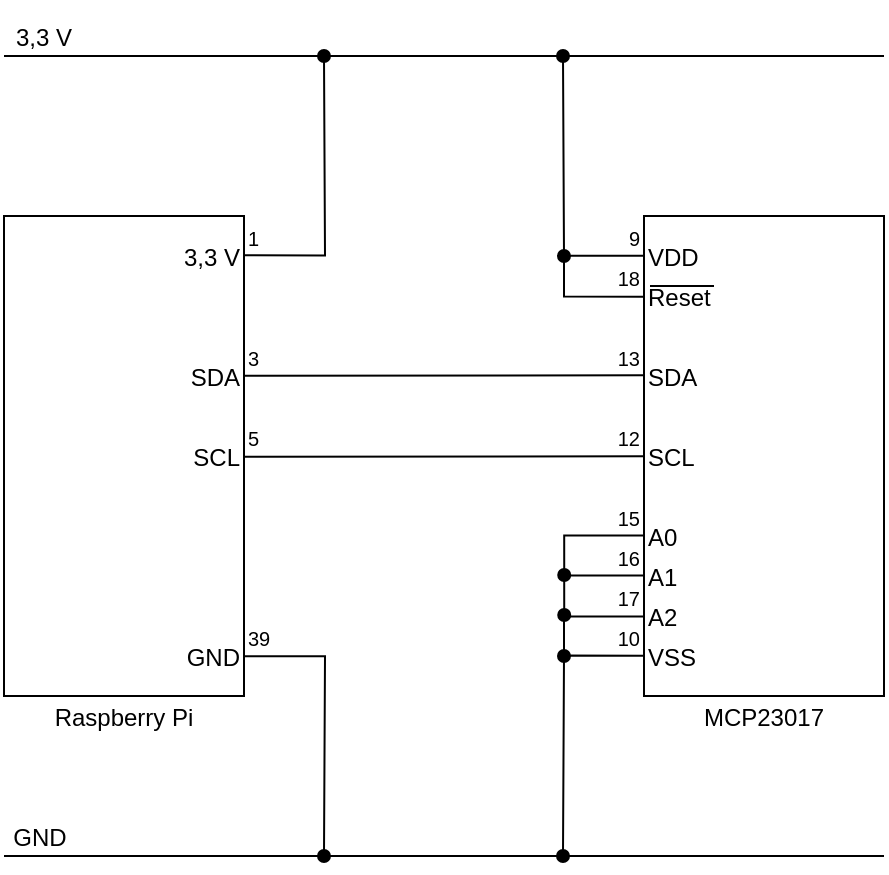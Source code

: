 <mxfile version="12.0.0" type="device" pages="1"><diagram name="Page-1" id="16e2658f-23c8-b752-8be9-c03fbebb8bbe"><mxGraphModel dx="1060" dy="746" grid="1" gridSize="10" guides="1" tooltips="1" connect="1" arrows="1" fold="1" page="1" pageScale="1" pageWidth="1100" pageHeight="850" background="#ffffff" math="0" shadow="0"><root><mxCell id="0"/><mxCell id="1" parent="0"/><mxCell id="bpv7cmJF5Oj84TtITdVI-1" value="" style="rounded=0;whiteSpace=wrap;html=1;" vertex="1" parent="1"><mxGeometry x="80" y="160" width="120" height="240" as="geometry"/></mxCell><mxCell id="bpv7cmJF5Oj84TtITdVI-2" value="" style="rounded=0;whiteSpace=wrap;html=1;" vertex="1" parent="1"><mxGeometry x="400" y="160" width="120" height="240" as="geometry"/></mxCell><mxCell id="bpv7cmJF5Oj84TtITdVI-3" value="" style="endArrow=none;html=1;" edge="1" parent="1"><mxGeometry width="50" height="50" relative="1" as="geometry"><mxPoint x="80" y="480" as="sourcePoint"/><mxPoint x="520" y="480" as="targetPoint"/></mxGeometry></mxCell><mxCell id="bpv7cmJF5Oj84TtITdVI-9" value="" style="endArrow=oval;html=1;exitX=1;exitY=0.917;exitDx=0;exitDy=0;exitPerimeter=0;edgeStyle=orthogonalEdgeStyle;rounded=0;endFill=1;" edge="1" parent="1" source="bpv7cmJF5Oj84TtITdVI-1"><mxGeometry width="50" height="50" relative="1" as="geometry"><mxPoint x="250" y="420" as="sourcePoint"/><mxPoint x="240" y="480" as="targetPoint"/></mxGeometry></mxCell><mxCell id="bpv7cmJF5Oj84TtITdVI-10" value="" style="endArrow=none;html=1;" edge="1" parent="1"><mxGeometry width="50" height="50" relative="1" as="geometry"><mxPoint x="80" y="80" as="sourcePoint"/><mxPoint x="520" y="80" as="targetPoint"/></mxGeometry></mxCell><mxCell id="bpv7cmJF5Oj84TtITdVI-13" value="" style="endArrow=oval;html=1;edgeStyle=orthogonalEdgeStyle;rounded=0;endFill=1;exitX=1.001;exitY=0.082;exitDx=0;exitDy=0;exitPerimeter=0;" edge="1" parent="1" source="bpv7cmJF5Oj84TtITdVI-1"><mxGeometry width="50" height="50" relative="1" as="geometry"><mxPoint x="210" y="182" as="sourcePoint"/><mxPoint x="240" y="80" as="targetPoint"/></mxGeometry></mxCell><mxCell id="bpv7cmJF5Oj84TtITdVI-14" value="" style="endArrow=oval;html=1;edgeStyle=orthogonalEdgeStyle;rounded=0;endFill=1;exitX=-0.003;exitY=0.083;exitDx=0;exitDy=0;exitPerimeter=0;" edge="1" parent="1" source="bpv7cmJF5Oj84TtITdVI-2"><mxGeometry width="50" height="50" relative="1" as="geometry"><mxPoint x="319.81" y="179.966" as="sourcePoint"/><mxPoint x="359.5" y="80" as="targetPoint"/></mxGeometry></mxCell><mxCell id="bpv7cmJF5Oj84TtITdVI-15" value="" style="endArrow=oval;html=1;exitX=0.002;exitY=0.916;exitDx=0;exitDy=0;exitPerimeter=0;edgeStyle=orthogonalEdgeStyle;rounded=0;endFill=1;" edge="1" parent="1" source="bpv7cmJF5Oj84TtITdVI-2"><mxGeometry width="50" height="50" relative="1" as="geometry"><mxPoint x="319.81" y="379.966" as="sourcePoint"/><mxPoint x="359.5" y="480" as="targetPoint"/></mxGeometry></mxCell><mxCell id="bpv7cmJF5Oj84TtITdVI-16" value="" style="endArrow=none;html=1;exitX=1;exitY=0.333;exitDx=0;exitDy=0;exitPerimeter=0;entryX=0.004;entryY=0.332;entryDx=0;entryDy=0;entryPerimeter=0;" edge="1" parent="1" source="bpv7cmJF5Oj84TtITdVI-1" target="bpv7cmJF5Oj84TtITdVI-2"><mxGeometry width="50" height="50" relative="1" as="geometry"><mxPoint x="201" y="238" as="sourcePoint"/><mxPoint x="300" y="204.286" as="targetPoint"/></mxGeometry></mxCell><mxCell id="bpv7cmJF5Oj84TtITdVI-17" value="" style="endArrow=none;html=1;exitX=1;exitY=0.333;exitDx=0;exitDy=0;exitPerimeter=0;entryX=0.004;entryY=0.332;entryDx=0;entryDy=0;entryPerimeter=0;" edge="1" parent="1"><mxGeometry width="50" height="50" relative="1" as="geometry"><mxPoint x="200" y="280.42" as="sourcePoint"/><mxPoint x="400.48" y="280.18" as="targetPoint"/></mxGeometry></mxCell><mxCell id="bpv7cmJF5Oj84TtITdVI-18" value="" style="endArrow=none;html=1;entryX=-0.003;entryY=0.168;entryDx=0;entryDy=0;entryPerimeter=0;edgeStyle=orthogonalEdgeStyle;rounded=0;endFill=0;startArrow=oval;startFill=1;" edge="1" parent="1" target="bpv7cmJF5Oj84TtITdVI-2"><mxGeometry width="50" height="50" relative="1" as="geometry"><mxPoint x="360" y="180" as="sourcePoint"/><mxPoint x="340" y="179.444" as="targetPoint"/><Array as="points"><mxPoint x="360" y="200"/></Array></mxGeometry></mxCell><mxCell id="bpv7cmJF5Oj84TtITdVI-19" value="" style="endArrow=none;html=1;entryX=-0.003;entryY=0.168;entryDx=0;entryDy=0;entryPerimeter=0;edgeStyle=orthogonalEdgeStyle;rounded=0;endFill=0;startArrow=oval;startFill=1;" edge="1" parent="1"><mxGeometry width="50" height="50" relative="1" as="geometry"><mxPoint x="360" y="380" as="sourcePoint"/><mxPoint x="399.556" y="360.278" as="targetPoint"/><Array as="points"><mxPoint x="360" y="360"/></Array></mxGeometry></mxCell><mxCell id="bpv7cmJF5Oj84TtITdVI-20" value="" style="endArrow=none;html=1;entryX=-0.003;entryY=0.168;entryDx=0;entryDy=0;entryPerimeter=0;edgeStyle=orthogonalEdgeStyle;rounded=0;endFill=0;startArrow=oval;startFill=1;" edge="1" parent="1"><mxGeometry width="50" height="50" relative="1" as="geometry"><mxPoint x="360.111" y="359.5" as="sourcePoint"/><mxPoint x="399.556" y="339.778" as="targetPoint"/><Array as="points"><mxPoint x="360" y="339.5"/></Array></mxGeometry></mxCell><mxCell id="bpv7cmJF5Oj84TtITdVI-21" value="" style="endArrow=none;html=1;entryX=-0.003;entryY=0.168;entryDx=0;entryDy=0;entryPerimeter=0;edgeStyle=orthogonalEdgeStyle;rounded=0;endFill=0;startArrow=oval;startFill=1;" edge="1" parent="1"><mxGeometry width="50" height="50" relative="1" as="geometry"><mxPoint x="360.111" y="339.5" as="sourcePoint"/><mxPoint x="399.556" y="319.778" as="targetPoint"/><Array as="points"><mxPoint x="360" y="319.5"/></Array></mxGeometry></mxCell><mxCell id="bpv7cmJF5Oj84TtITdVI-22" value="&lt;p style=&quot;line-height: 100%&quot;&gt;GND&lt;/p&gt;" style="text;html=1;strokeColor=none;fillColor=none;align=right;verticalAlign=middle;whiteSpace=wrap;rounded=0;" vertex="1" parent="1"><mxGeometry x="160" y="370" width="40" height="20" as="geometry"/></mxCell><mxCell id="bpv7cmJF5Oj84TtITdVI-23" value="&lt;font style=&quot;font-size: 10px ; line-height: 100%&quot;&gt;39&lt;/font&gt;" style="text;html=1;strokeColor=none;fillColor=none;align=left;verticalAlign=bottom;whiteSpace=wrap;rounded=0;spacing=2;" vertex="1" parent="1"><mxGeometry x="200" y="360" width="40" height="20" as="geometry"/></mxCell><mxCell id="bpv7cmJF5Oj84TtITdVI-24" value="&lt;p style=&quot;line-height: 100%&quot;&gt;SCL&lt;/p&gt;" style="text;html=1;strokeColor=none;fillColor=none;align=right;verticalAlign=middle;whiteSpace=wrap;rounded=0;" vertex="1" parent="1"><mxGeometry x="160" y="270" width="40" height="20" as="geometry"/></mxCell><mxCell id="bpv7cmJF5Oj84TtITdVI-25" value="&lt;p style=&quot;line-height: 100%&quot;&gt;SDA&lt;/p&gt;" style="text;html=1;strokeColor=none;fillColor=none;align=right;verticalAlign=middle;whiteSpace=wrap;rounded=0;" vertex="1" parent="1"><mxGeometry x="160" y="230" width="40" height="20" as="geometry"/></mxCell><mxCell id="bpv7cmJF5Oj84TtITdVI-26" value="&lt;p style=&quot;line-height: 100%&quot;&gt;3,3 V&lt;/p&gt;" style="text;html=1;strokeColor=none;fillColor=none;align=right;verticalAlign=middle;whiteSpace=wrap;rounded=0;" vertex="1" parent="1"><mxGeometry x="160" y="170" width="40" height="20" as="geometry"/></mxCell><mxCell id="bpv7cmJF5Oj84TtITdVI-27" value="&lt;font style=&quot;font-size: 10px ; line-height: 100%&quot;&gt;5&lt;/font&gt;" style="text;html=1;strokeColor=none;fillColor=none;align=left;verticalAlign=bottom;whiteSpace=wrap;rounded=0;spacing=2;" vertex="1" parent="1"><mxGeometry x="200" y="260" width="40" height="20" as="geometry"/></mxCell><mxCell id="bpv7cmJF5Oj84TtITdVI-28" value="&lt;font style=&quot;font-size: 10px ; line-height: 100%&quot;&gt;3&lt;/font&gt;" style="text;html=1;strokeColor=none;fillColor=none;align=left;verticalAlign=bottom;whiteSpace=wrap;rounded=0;spacing=2;" vertex="1" parent="1"><mxGeometry x="200" y="220" width="40" height="20" as="geometry"/></mxCell><mxCell id="bpv7cmJF5Oj84TtITdVI-29" value="&lt;font style=&quot;font-size: 10px ; line-height: 100%&quot;&gt;1&lt;/font&gt;" style="text;html=1;strokeColor=none;fillColor=none;align=left;verticalAlign=bottom;whiteSpace=wrap;rounded=0;spacing=2;" vertex="1" parent="1"><mxGeometry x="200" y="160" width="40" height="20" as="geometry"/></mxCell><mxCell id="bpv7cmJF5Oj84TtITdVI-32" value="&lt;p style=&quot;line-height: 100%&quot;&gt;VSS&lt;/p&gt;" style="text;html=1;strokeColor=none;fillColor=none;align=left;verticalAlign=middle;whiteSpace=wrap;rounded=0;" vertex="1" parent="1"><mxGeometry x="400.111" y="370" width="40" height="20" as="geometry"/></mxCell><mxCell id="bpv7cmJF5Oj84TtITdVI-33" value="&lt;font style=&quot;font-size: 10px ; line-height: 100%&quot;&gt;10&lt;/font&gt;" style="text;html=1;strokeColor=none;fillColor=none;align=right;verticalAlign=bottom;whiteSpace=wrap;rounded=0;spacing=2;" vertex="1" parent="1"><mxGeometry x="360" y="360" width="40" height="20" as="geometry"/></mxCell><mxCell id="bpv7cmJF5Oj84TtITdVI-34" value="&lt;p style=&quot;line-height: 100%&quot;&gt;A2&lt;/p&gt;" style="text;html=1;strokeColor=none;fillColor=none;align=left;verticalAlign=middle;whiteSpace=wrap;rounded=0;" vertex="1" parent="1"><mxGeometry x="400.111" y="350" width="40" height="20" as="geometry"/></mxCell><mxCell id="bpv7cmJF5Oj84TtITdVI-35" value="&lt;p style=&quot;line-height: 100%&quot;&gt;A1&lt;/p&gt;" style="text;html=1;strokeColor=none;fillColor=none;align=left;verticalAlign=middle;whiteSpace=wrap;rounded=0;" vertex="1" parent="1"><mxGeometry x="400.111" y="330" width="40" height="20" as="geometry"/></mxCell><mxCell id="bpv7cmJF5Oj84TtITdVI-36" value="&lt;p style=&quot;line-height: 100%&quot;&gt;A0&lt;/p&gt;" style="text;html=1;strokeColor=none;fillColor=none;align=left;verticalAlign=middle;whiteSpace=wrap;rounded=0;" vertex="1" parent="1"><mxGeometry x="400.111" y="310" width="40" height="20" as="geometry"/></mxCell><mxCell id="bpv7cmJF5Oj84TtITdVI-37" value="&lt;p style=&quot;line-height: 100%&quot;&gt;SCL&lt;/p&gt;" style="text;html=1;strokeColor=none;fillColor=none;align=left;verticalAlign=middle;whiteSpace=wrap;rounded=0;" vertex="1" parent="1"><mxGeometry x="400.111" y="270" width="40" height="20" as="geometry"/></mxCell><mxCell id="bpv7cmJF5Oj84TtITdVI-38" value="&lt;p style=&quot;line-height: 100%&quot;&gt;SDA&lt;/p&gt;" style="text;html=1;strokeColor=none;fillColor=none;align=left;verticalAlign=middle;whiteSpace=wrap;rounded=0;" vertex="1" parent="1"><mxGeometry x="400.111" y="230" width="40" height="20" as="geometry"/></mxCell><mxCell id="bpv7cmJF5Oj84TtITdVI-39" value="&lt;p style=&quot;line-height: 100%&quot;&gt;&lt;span&gt;Reset&lt;/span&gt;&lt;br&gt;&lt;/p&gt;" style="text;html=1;strokeColor=none;fillColor=none;align=left;verticalAlign=middle;whiteSpace=wrap;rounded=0;" vertex="1" parent="1"><mxGeometry x="400" y="190" width="40" height="20" as="geometry"/></mxCell><mxCell id="bpv7cmJF5Oj84TtITdVI-40" value="&lt;p style=&quot;line-height: 100%&quot;&gt;VDD&lt;/p&gt;" style="text;html=1;strokeColor=none;fillColor=none;align=left;verticalAlign=middle;whiteSpace=wrap;rounded=0;" vertex="1" parent="1"><mxGeometry x="400.111" y="170" width="40" height="20" as="geometry"/></mxCell><mxCell id="bpv7cmJF5Oj84TtITdVI-41" value="&lt;font style=&quot;font-size: 10px ; line-height: 100%&quot;&gt;17&lt;/font&gt;" style="text;html=1;strokeColor=none;fillColor=none;align=right;verticalAlign=bottom;whiteSpace=wrap;rounded=0;spacing=2;" vertex="1" parent="1"><mxGeometry x="360" y="340" width="40" height="20" as="geometry"/></mxCell><mxCell id="bpv7cmJF5Oj84TtITdVI-42" value="&lt;font style=&quot;font-size: 10px ; line-height: 100%&quot;&gt;16&lt;/font&gt;" style="text;html=1;strokeColor=none;fillColor=none;align=right;verticalAlign=bottom;whiteSpace=wrap;rounded=0;spacing=2;" vertex="1" parent="1"><mxGeometry x="360" y="320" width="40" height="20" as="geometry"/></mxCell><mxCell id="bpv7cmJF5Oj84TtITdVI-43" value="&lt;font style=&quot;font-size: 10px ; line-height: 100%&quot;&gt;15&lt;/font&gt;" style="text;html=1;strokeColor=none;fillColor=none;align=right;verticalAlign=bottom;whiteSpace=wrap;rounded=0;spacing=2;" vertex="1" parent="1"><mxGeometry x="360" y="300" width="40" height="20" as="geometry"/></mxCell><mxCell id="bpv7cmJF5Oj84TtITdVI-44" value="&lt;font style=&quot;font-size: 10px ; line-height: 100%&quot;&gt;12&lt;/font&gt;" style="text;html=1;strokeColor=none;fillColor=none;align=right;verticalAlign=bottom;whiteSpace=wrap;rounded=0;spacing=2;" vertex="1" parent="1"><mxGeometry x="360" y="260" width="40" height="20" as="geometry"/></mxCell><mxCell id="bpv7cmJF5Oj84TtITdVI-45" value="&lt;font style=&quot;font-size: 10px ; line-height: 100%&quot;&gt;13&lt;/font&gt;" style="text;html=1;strokeColor=none;fillColor=none;align=right;verticalAlign=bottom;whiteSpace=wrap;rounded=0;spacing=2;" vertex="1" parent="1"><mxGeometry x="360" y="219.833" width="40" height="20" as="geometry"/></mxCell><mxCell id="bpv7cmJF5Oj84TtITdVI-47" value="&lt;font style=&quot;font-size: 10px ; line-height: 100%&quot;&gt;18&lt;/font&gt;" style="text;html=1;strokeColor=none;fillColor=none;align=right;verticalAlign=bottom;whiteSpace=wrap;rounded=0;spacing=2;" vertex="1" parent="1"><mxGeometry x="360" y="179.833" width="40" height="20" as="geometry"/></mxCell><mxCell id="bpv7cmJF5Oj84TtITdVI-48" value="&lt;font style=&quot;font-size: 10px ; line-height: 100%&quot;&gt;9&lt;br&gt;&lt;/font&gt;" style="text;html=1;strokeColor=none;fillColor=none;align=right;verticalAlign=bottom;whiteSpace=wrap;rounded=0;spacing=2;" vertex="1" parent="1"><mxGeometry x="360" y="159.833" width="40" height="20" as="geometry"/></mxCell><mxCell id="bpv7cmJF5Oj84TtITdVI-50" value="" style="endArrow=none;html=1;" edge="1" parent="1"><mxGeometry width="50" height="50" relative="1" as="geometry"><mxPoint x="435" y="195" as="sourcePoint"/><mxPoint x="403" y="195" as="targetPoint"/></mxGeometry></mxCell><mxCell id="bpv7cmJF5Oj84TtITdVI-51" value="&lt;p style=&quot;line-height: 100%&quot;&gt;GND&lt;/p&gt;" style="text;html=1;strokeColor=none;fillColor=none;align=center;verticalAlign=middle;whiteSpace=wrap;rounded=0;" vertex="1" parent="1"><mxGeometry x="78" y="460" width="40" height="20" as="geometry"/></mxCell><mxCell id="bpv7cmJF5Oj84TtITdVI-52" value="&lt;p style=&quot;line-height: 100%&quot;&gt;3,3 V&lt;/p&gt;" style="text;html=1;strokeColor=none;fillColor=none;align=center;verticalAlign=middle;whiteSpace=wrap;rounded=0;" vertex="1" parent="1"><mxGeometry x="80" y="60" width="40" height="20" as="geometry"/></mxCell><mxCell id="bpv7cmJF5Oj84TtITdVI-53" value="&lt;p style=&quot;line-height: 100%&quot;&gt;Raspberry Pi&lt;/p&gt;" style="text;html=1;strokeColor=none;fillColor=none;align=center;verticalAlign=middle;whiteSpace=wrap;rounded=0;" vertex="1" parent="1"><mxGeometry x="80" y="400" width="120" height="20" as="geometry"/></mxCell><mxCell id="bpv7cmJF5Oj84TtITdVI-54" value="&lt;p style=&quot;line-height: 100%&quot;&gt;MCP23017&lt;/p&gt;" style="text;html=1;strokeColor=none;fillColor=none;align=center;verticalAlign=middle;whiteSpace=wrap;rounded=0;" vertex="1" parent="1"><mxGeometry x="400" y="400" width="120" height="20" as="geometry"/></mxCell></root></mxGraphModel></diagram></mxfile>